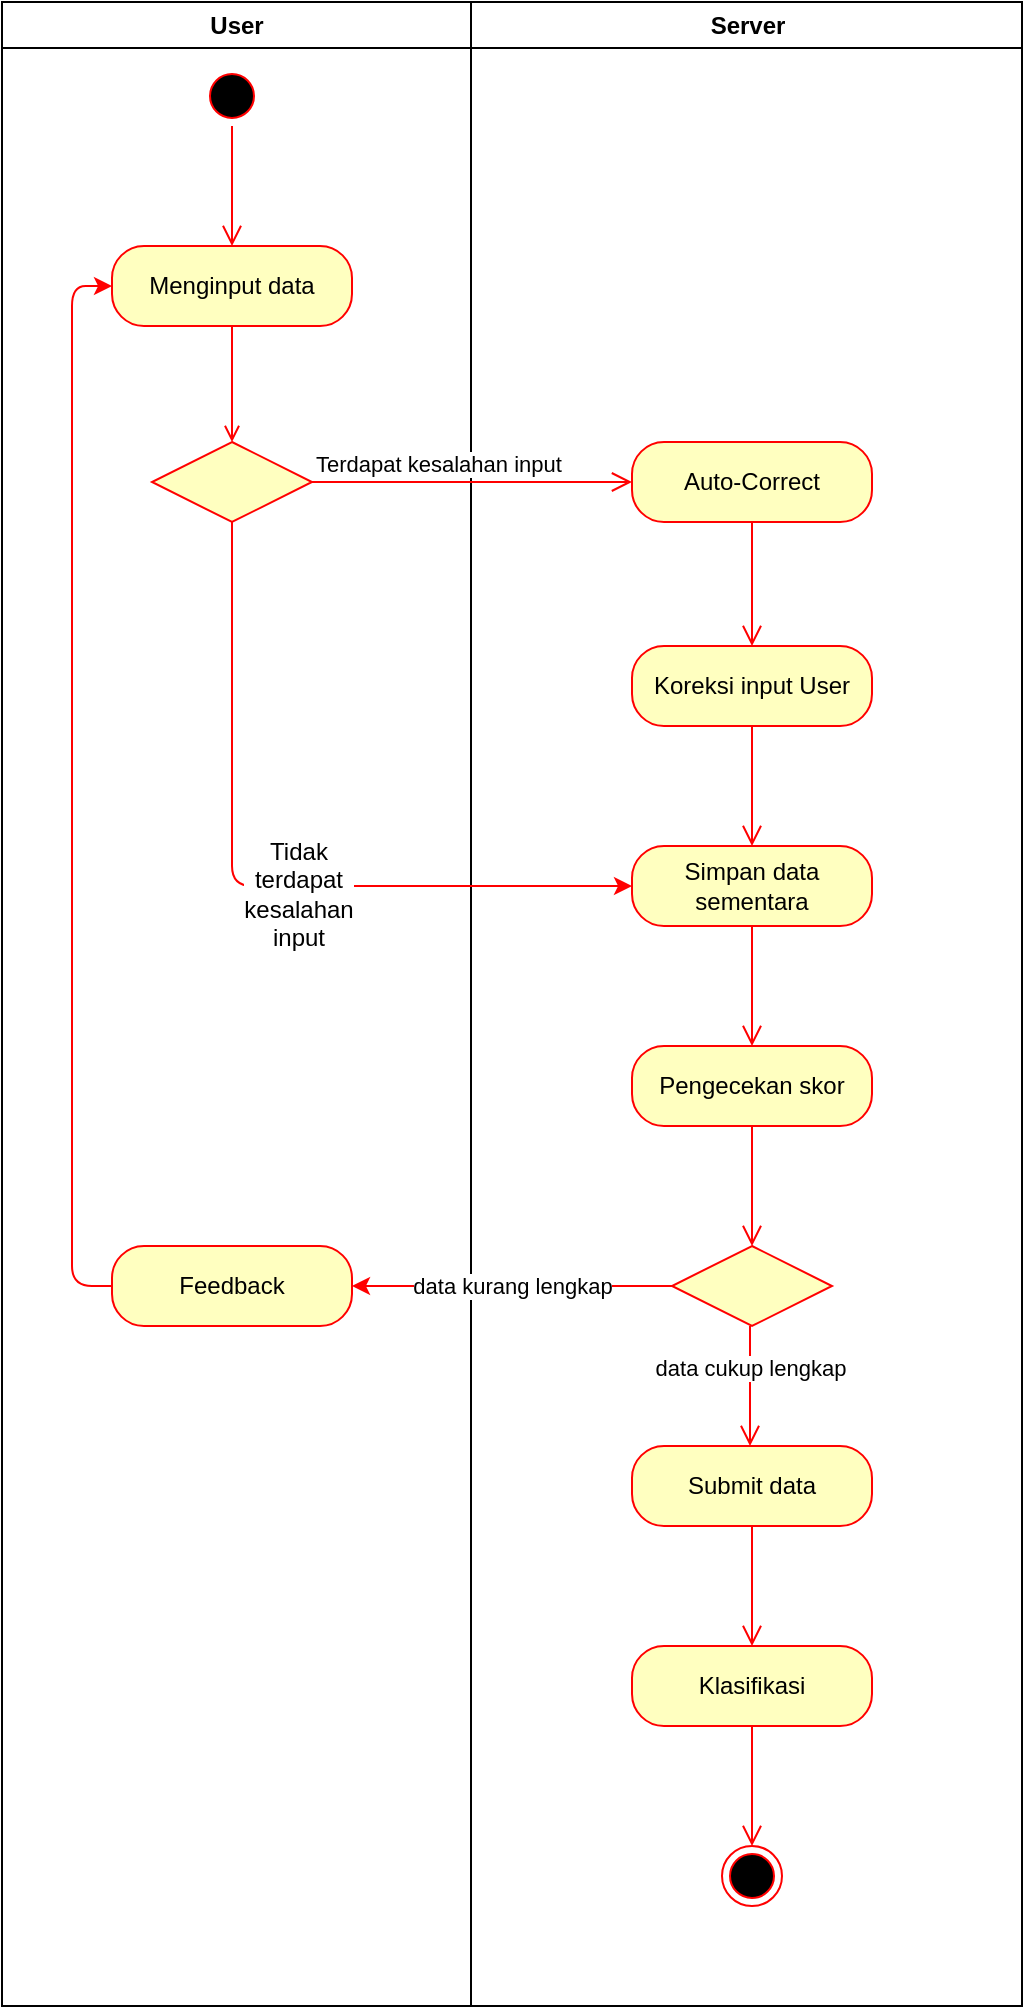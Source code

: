 <mxfile version="12.7.4" type="github">
  <diagram name="Page-1" id="e7e014a7-5840-1c2e-5031-d8a46d1fe8dd">
    <mxGraphModel dx="898" dy="482" grid="1" gridSize="10" guides="1" tooltips="1" connect="1" arrows="1" fold="1" page="1" pageScale="1" pageWidth="1169" pageHeight="826" background="#ffffff" math="0" shadow="0">
      <root>
        <mxCell id="0" />
        <mxCell id="1" parent="0" />
        <mxCell id="2" value="User" style="swimlane;whiteSpace=wrap" parent="1" vertex="1">
          <mxGeometry x="210" y="128" width="234.5" height="1002" as="geometry" />
        </mxCell>
        <mxCell id="9" value="" style="endArrow=open;strokeColor=#FF0000;endFill=1;rounded=0" parent="2" edge="1">
          <mxGeometry relative="1" as="geometry">
            <mxPoint x="115" y="160" as="sourcePoint" />
            <mxPoint x="115" y="220" as="targetPoint" />
          </mxGeometry>
        </mxCell>
        <mxCell id="uOTItk1kbjwrEWO6Ws9q-44" value="" style="rhombus;whiteSpace=wrap;html=1;fillColor=#ffffc0;strokeColor=#ff0000;" vertex="1" parent="2">
          <mxGeometry x="75" y="220" width="80" height="40" as="geometry" />
        </mxCell>
        <mxCell id="uOTItk1kbjwrEWO6Ws9q-72" value="Menginput data" style="rounded=1;whiteSpace=wrap;html=1;arcSize=40;fontColor=#000000;fillColor=#ffffc0;strokeColor=#ff0000;" vertex="1" parent="2">
          <mxGeometry x="55" y="122" width="120" height="40" as="geometry" />
        </mxCell>
        <mxCell id="uOTItk1kbjwrEWO6Ws9q-76" value="" style="ellipse;html=1;shape=startState;fillColor=#000000;strokeColor=#ff0000;" vertex="1" parent="2">
          <mxGeometry x="100" y="32" width="30" height="30" as="geometry" />
        </mxCell>
        <mxCell id="uOTItk1kbjwrEWO6Ws9q-77" value="" style="edgeStyle=orthogonalEdgeStyle;html=1;verticalAlign=bottom;endArrow=open;endSize=8;strokeColor=#ff0000;" edge="1" source="uOTItk1kbjwrEWO6Ws9q-76" parent="2">
          <mxGeometry relative="1" as="geometry">
            <mxPoint x="115" y="122" as="targetPoint" />
          </mxGeometry>
        </mxCell>
        <mxCell id="uOTItk1kbjwrEWO6Ws9q-88" style="edgeStyle=orthogonalEdgeStyle;rounded=1;orthogonalLoop=1;jettySize=auto;html=1;exitX=0;exitY=0.5;exitDx=0;exitDy=0;entryX=0;entryY=0.5;entryDx=0;entryDy=0;strokeColor=#FF0000;" edge="1" parent="2" source="uOTItk1kbjwrEWO6Ws9q-87" target="uOTItk1kbjwrEWO6Ws9q-72">
          <mxGeometry relative="1" as="geometry" />
        </mxCell>
        <mxCell id="uOTItk1kbjwrEWO6Ws9q-87" value="Feedback" style="rounded=1;whiteSpace=wrap;html=1;arcSize=40;fontColor=#000000;fillColor=#ffffc0;strokeColor=#ff0000;" vertex="1" parent="2">
          <mxGeometry x="55" y="622" width="120" height="40" as="geometry" />
        </mxCell>
        <mxCell id="3" value="Server" style="swimlane;whiteSpace=wrap" parent="1" vertex="1">
          <mxGeometry x="444.5" y="128" width="275.5" height="1002" as="geometry" />
        </mxCell>
        <mxCell id="uOTItk1kbjwrEWO6Ws9q-47" value="Auto-Correct" style="rounded=1;whiteSpace=wrap;html=1;arcSize=40;fontColor=#000000;fillColor=#ffffc0;strokeColor=#ff0000;" vertex="1" parent="3">
          <mxGeometry x="80.5" y="220" width="120" height="40" as="geometry" />
        </mxCell>
        <mxCell id="uOTItk1kbjwrEWO6Ws9q-48" value="" style="edgeStyle=orthogonalEdgeStyle;html=1;verticalAlign=bottom;endArrow=open;endSize=8;strokeColor=#ff0000;" edge="1" source="uOTItk1kbjwrEWO6Ws9q-47" parent="3">
          <mxGeometry relative="1" as="geometry">
            <mxPoint x="140.5" y="322" as="targetPoint" />
          </mxGeometry>
        </mxCell>
        <mxCell id="uOTItk1kbjwrEWO6Ws9q-49" value="Koreksi input User" style="rounded=1;whiteSpace=wrap;html=1;arcSize=40;fontColor=#000000;fillColor=#ffffc0;strokeColor=#ff0000;" vertex="1" parent="3">
          <mxGeometry x="80.5" y="322" width="120" height="40" as="geometry" />
        </mxCell>
        <mxCell id="uOTItk1kbjwrEWO6Ws9q-50" value="" style="edgeStyle=orthogonalEdgeStyle;html=1;verticalAlign=bottom;endArrow=open;endSize=8;strokeColor=#ff0000;" edge="1" source="uOTItk1kbjwrEWO6Ws9q-49" parent="3">
          <mxGeometry relative="1" as="geometry">
            <mxPoint x="140.5" y="422" as="targetPoint" />
          </mxGeometry>
        </mxCell>
        <mxCell id="uOTItk1kbjwrEWO6Ws9q-51" value="Simpan data sementara" style="rounded=1;whiteSpace=wrap;html=1;arcSize=40;fontColor=#000000;fillColor=#ffffc0;strokeColor=#ff0000;" vertex="1" parent="3">
          <mxGeometry x="80.5" y="422" width="120" height="40" as="geometry" />
        </mxCell>
        <mxCell id="uOTItk1kbjwrEWO6Ws9q-52" value="" style="edgeStyle=orthogonalEdgeStyle;html=1;verticalAlign=bottom;endArrow=open;endSize=8;strokeColor=#ff0000;" edge="1" source="uOTItk1kbjwrEWO6Ws9q-51" parent="3">
          <mxGeometry relative="1" as="geometry">
            <mxPoint x="140.5" y="522" as="targetPoint" />
          </mxGeometry>
        </mxCell>
        <mxCell id="uOTItk1kbjwrEWO6Ws9q-66" value="Pengecekan skor" style="rounded=1;whiteSpace=wrap;html=1;arcSize=40;fontColor=#000000;fillColor=#ffffc0;strokeColor=#ff0000;" vertex="1" parent="3">
          <mxGeometry x="80.5" y="522" width="120" height="40" as="geometry" />
        </mxCell>
        <mxCell id="uOTItk1kbjwrEWO6Ws9q-67" value="" style="edgeStyle=orthogonalEdgeStyle;html=1;verticalAlign=bottom;endArrow=open;endSize=8;strokeColor=#ff0000;" edge="1" source="uOTItk1kbjwrEWO6Ws9q-66" parent="3">
          <mxGeometry relative="1" as="geometry">
            <mxPoint x="140.5" y="622" as="targetPoint" />
          </mxGeometry>
        </mxCell>
        <mxCell id="uOTItk1kbjwrEWO6Ws9q-83" value="" style="rhombus;whiteSpace=wrap;html=1;fillColor=#ffffc0;strokeColor=#ff0000;" vertex="1" parent="3">
          <mxGeometry x="100.5" y="622" width="80" height="40" as="geometry" />
        </mxCell>
        <mxCell id="uOTItk1kbjwrEWO6Ws9q-89" value="Submit data" style="rounded=1;whiteSpace=wrap;html=1;arcSize=40;fontColor=#000000;fillColor=#ffffc0;strokeColor=#ff0000;" vertex="1" parent="3">
          <mxGeometry x="80.5" y="722" width="120" height="40" as="geometry" />
        </mxCell>
        <mxCell id="uOTItk1kbjwrEWO6Ws9q-90" value="" style="edgeStyle=orthogonalEdgeStyle;html=1;verticalAlign=bottom;endArrow=open;endSize=8;strokeColor=#ff0000;" edge="1" source="uOTItk1kbjwrEWO6Ws9q-89" parent="3">
          <mxGeometry relative="1" as="geometry">
            <mxPoint x="140.5" y="822" as="targetPoint" />
          </mxGeometry>
        </mxCell>
        <mxCell id="uOTItk1kbjwrEWO6Ws9q-91" value="data cukup lengkap" style="edgeStyle=orthogonalEdgeStyle;html=1;verticalAlign=bottom;endArrow=open;endSize=8;strokeColor=#ff0000;" edge="1" parent="3">
          <mxGeometry relative="1" as="geometry">
            <mxPoint x="139.5" y="722" as="targetPoint" />
            <mxPoint x="139.5" y="662" as="sourcePoint" />
          </mxGeometry>
        </mxCell>
        <mxCell id="uOTItk1kbjwrEWO6Ws9q-93" value="Klasifikasi" style="rounded=1;whiteSpace=wrap;html=1;arcSize=40;fontColor=#000000;fillColor=#ffffc0;strokeColor=#ff0000;" vertex="1" parent="3">
          <mxGeometry x="80.5" y="822" width="120" height="40" as="geometry" />
        </mxCell>
        <mxCell id="uOTItk1kbjwrEWO6Ws9q-94" value="" style="edgeStyle=orthogonalEdgeStyle;html=1;verticalAlign=bottom;endArrow=open;endSize=8;strokeColor=#ff0000;" edge="1" source="uOTItk1kbjwrEWO6Ws9q-93" parent="3">
          <mxGeometry relative="1" as="geometry">
            <mxPoint x="140.5" y="922" as="targetPoint" />
          </mxGeometry>
        </mxCell>
        <mxCell id="uOTItk1kbjwrEWO6Ws9q-95" value="" style="ellipse;html=1;shape=endState;fillColor=#000000;strokeColor=#ff0000;" vertex="1" parent="3">
          <mxGeometry x="125.5" y="922" width="30" height="30" as="geometry" />
        </mxCell>
        <mxCell id="uOTItk1kbjwrEWO6Ws9q-45" value="Terdapat kesalahan input" style="edgeStyle=orthogonalEdgeStyle;html=1;align=left;verticalAlign=bottom;endArrow=open;endSize=8;strokeColor=#ff0000;" edge="1" source="uOTItk1kbjwrEWO6Ws9q-44" parent="1" target="uOTItk1kbjwrEWO6Ws9q-47">
          <mxGeometry x="-1" relative="1" as="geometry">
            <mxPoint x="370" y="368" as="targetPoint" />
          </mxGeometry>
        </mxCell>
        <mxCell id="uOTItk1kbjwrEWO6Ws9q-56" style="edgeStyle=orthogonalEdgeStyle;rounded=1;orthogonalLoop=1;jettySize=auto;html=1;exitX=0.5;exitY=1;exitDx=0;exitDy=0;entryX=0;entryY=0.5;entryDx=0;entryDy=0;strokeColor=#FF0000;" edge="1" parent="1" source="uOTItk1kbjwrEWO6Ws9q-44" target="uOTItk1kbjwrEWO6Ws9q-51">
          <mxGeometry relative="1" as="geometry" />
        </mxCell>
        <mxCell id="uOTItk1kbjwrEWO6Ws9q-96" value="Tidak&lt;br&gt;terdapat&lt;br&gt;kesalahan&lt;br&gt;input" style="text;html=1;align=center;verticalAlign=middle;resizable=0;points=[];labelBackgroundColor=#ffffff;" vertex="1" connectable="0" parent="uOTItk1kbjwrEWO6Ws9q-56">
          <mxGeometry x="-0.047" y="34" relative="1" as="geometry">
            <mxPoint x="33" y="38" as="offset" />
          </mxGeometry>
        </mxCell>
        <mxCell id="uOTItk1kbjwrEWO6Ws9q-86" value="data kurang lengkap" style="edgeStyle=orthogonalEdgeStyle;rounded=1;orthogonalLoop=1;jettySize=auto;html=1;exitX=0;exitY=0.5;exitDx=0;exitDy=0;strokeColor=#FF0000;" edge="1" parent="1" source="uOTItk1kbjwrEWO6Ws9q-83" target="uOTItk1kbjwrEWO6Ws9q-87">
          <mxGeometry relative="1" as="geometry">
            <mxPoint x="340" y="770" as="targetPoint" />
          </mxGeometry>
        </mxCell>
      </root>
    </mxGraphModel>
  </diagram>
</mxfile>
